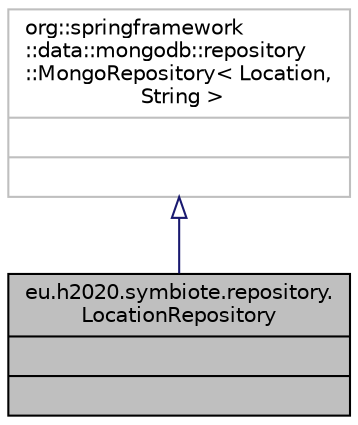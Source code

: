digraph "eu.h2020.symbiote.repository.LocationRepository"
{
  edge [fontname="Helvetica",fontsize="10",labelfontname="Helvetica",labelfontsize="10"];
  node [fontname="Helvetica",fontsize="10",shape=record];
  Node1 [label="{eu.h2020.symbiote.repository.\lLocationRepository\n||}",height=0.2,width=0.4,color="black", fillcolor="grey75", style="filled", fontcolor="black"];
  Node2 -> Node1 [dir="back",color="midnightblue",fontsize="10",style="solid",arrowtail="onormal"];
  Node2 [label="{org::springframework\l::data::mongodb::repository\l::MongoRepository\< Location,\l String \>\n||}",height=0.2,width=0.4,color="grey75", fillcolor="white", style="filled"];
}
